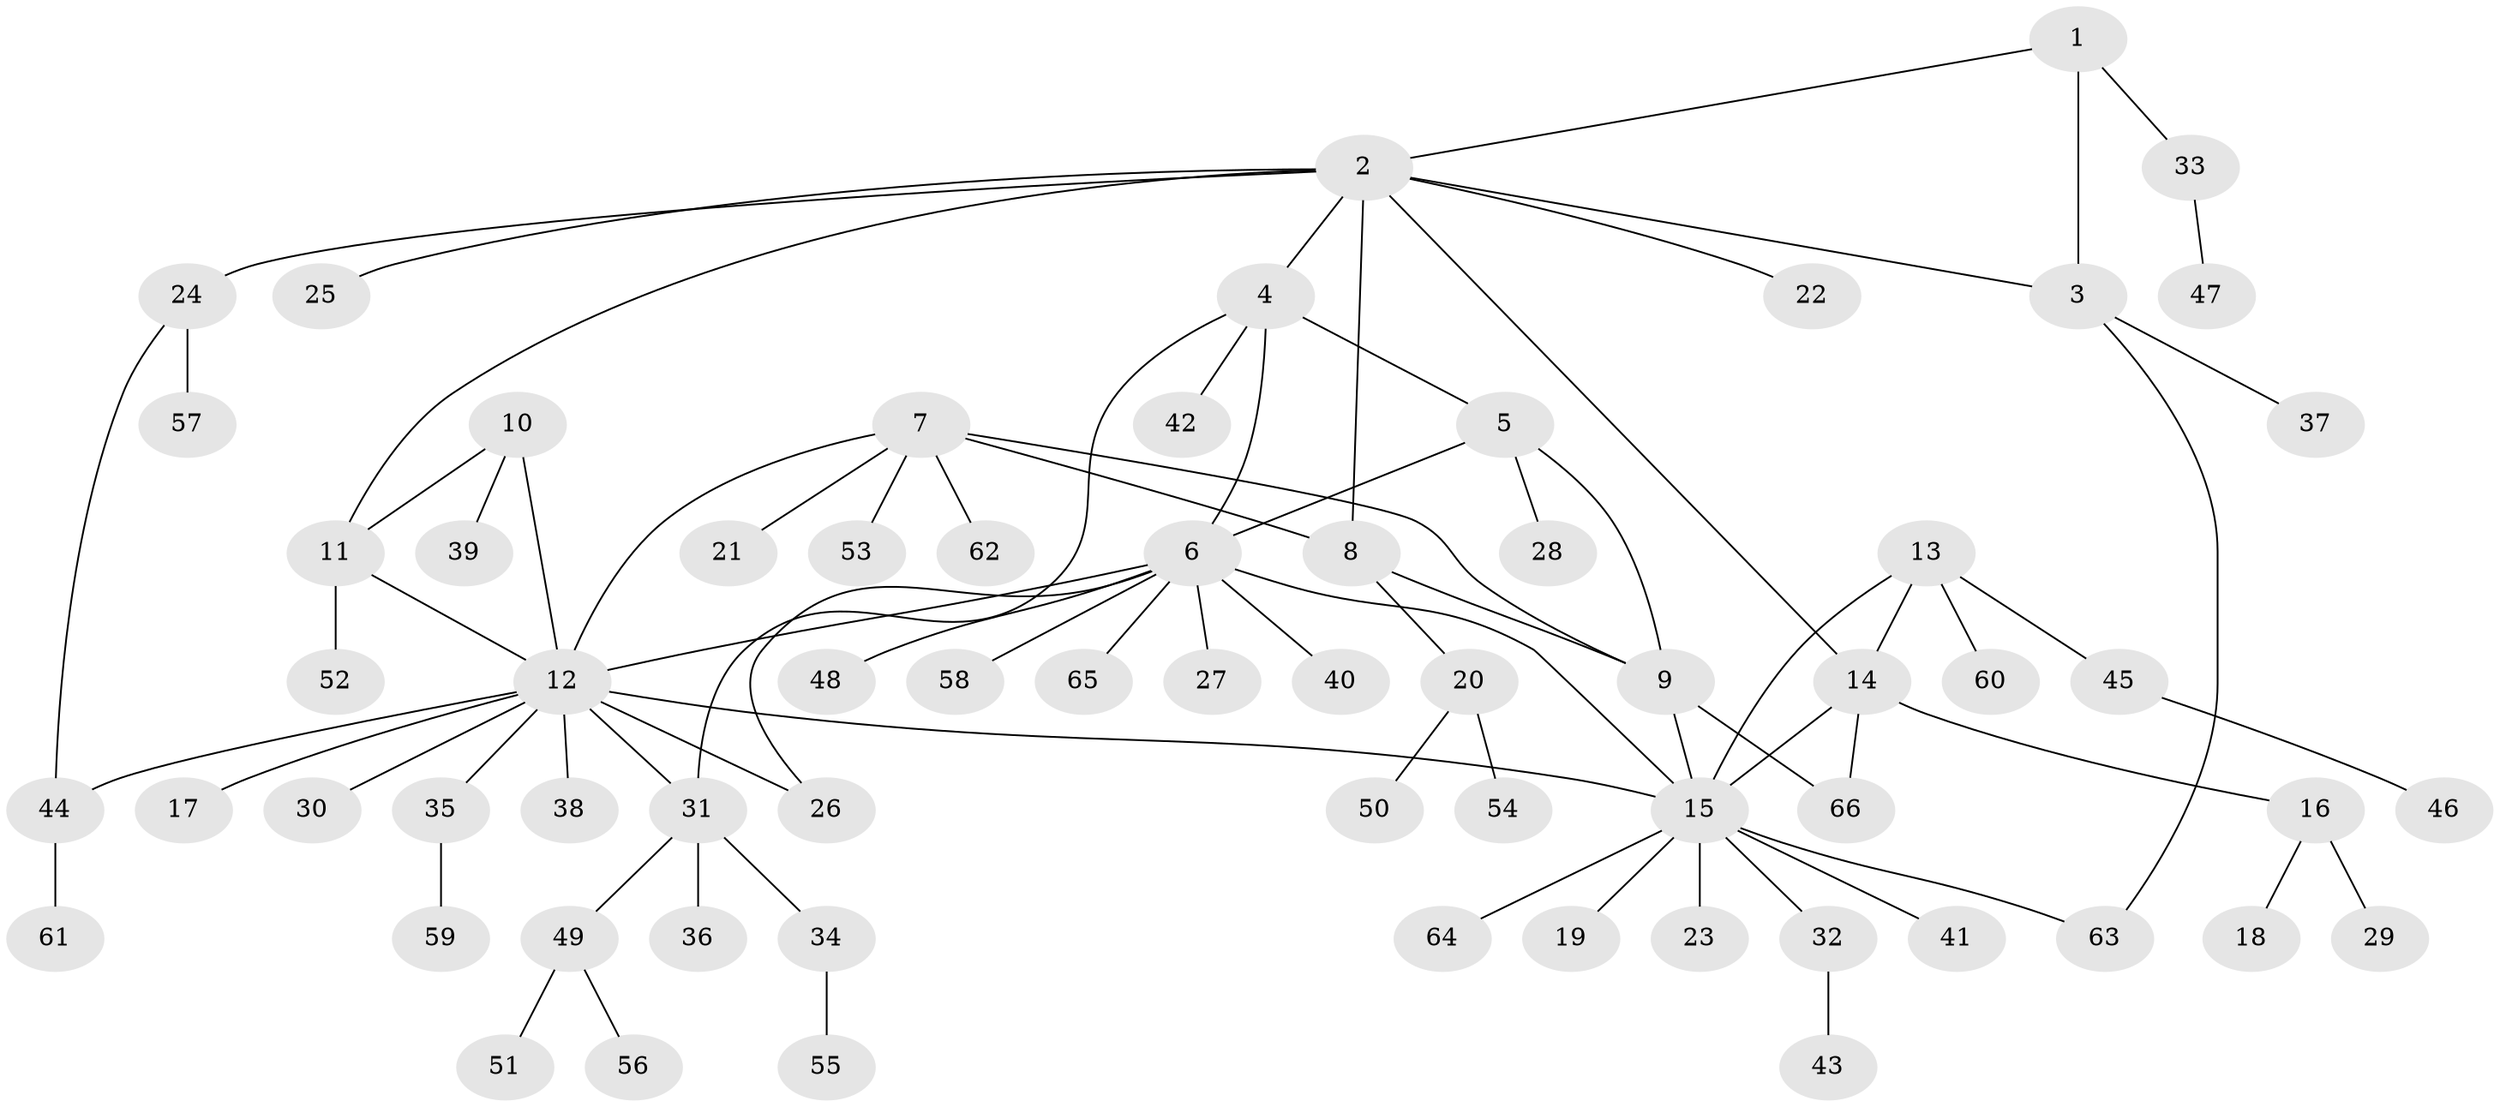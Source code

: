// coarse degree distribution, {4: 0.10638297872340426, 9: 0.0425531914893617, 3: 0.02127659574468085, 6: 0.02127659574468085, 2: 0.1702127659574468, 13: 0.02127659574468085, 5: 0.02127659574468085, 10: 0.02127659574468085, 1: 0.574468085106383}
// Generated by graph-tools (version 1.1) at 2025/42/03/06/25 10:42:10]
// undirected, 66 vertices, 81 edges
graph export_dot {
graph [start="1"]
  node [color=gray90,style=filled];
  1;
  2;
  3;
  4;
  5;
  6;
  7;
  8;
  9;
  10;
  11;
  12;
  13;
  14;
  15;
  16;
  17;
  18;
  19;
  20;
  21;
  22;
  23;
  24;
  25;
  26;
  27;
  28;
  29;
  30;
  31;
  32;
  33;
  34;
  35;
  36;
  37;
  38;
  39;
  40;
  41;
  42;
  43;
  44;
  45;
  46;
  47;
  48;
  49;
  50;
  51;
  52;
  53;
  54;
  55;
  56;
  57;
  58;
  59;
  60;
  61;
  62;
  63;
  64;
  65;
  66;
  1 -- 2;
  1 -- 3;
  1 -- 33;
  2 -- 3;
  2 -- 4;
  2 -- 8;
  2 -- 11;
  2 -- 14;
  2 -- 22;
  2 -- 24;
  2 -- 25;
  3 -- 37;
  3 -- 63;
  4 -- 5;
  4 -- 6;
  4 -- 31;
  4 -- 42;
  5 -- 6;
  5 -- 9;
  5 -- 28;
  6 -- 12;
  6 -- 15;
  6 -- 26;
  6 -- 27;
  6 -- 40;
  6 -- 48;
  6 -- 58;
  6 -- 65;
  7 -- 8;
  7 -- 9;
  7 -- 12;
  7 -- 21;
  7 -- 53;
  7 -- 62;
  8 -- 9;
  8 -- 20;
  9 -- 15;
  9 -- 66;
  10 -- 11;
  10 -- 12;
  10 -- 39;
  11 -- 12;
  11 -- 52;
  12 -- 15;
  12 -- 17;
  12 -- 26;
  12 -- 30;
  12 -- 31;
  12 -- 35;
  12 -- 38;
  12 -- 44;
  13 -- 14;
  13 -- 15;
  13 -- 45;
  13 -- 60;
  14 -- 15;
  14 -- 16;
  14 -- 66;
  15 -- 19;
  15 -- 23;
  15 -- 32;
  15 -- 41;
  15 -- 63;
  15 -- 64;
  16 -- 18;
  16 -- 29;
  20 -- 50;
  20 -- 54;
  24 -- 44;
  24 -- 57;
  31 -- 34;
  31 -- 36;
  31 -- 49;
  32 -- 43;
  33 -- 47;
  34 -- 55;
  35 -- 59;
  44 -- 61;
  45 -- 46;
  49 -- 51;
  49 -- 56;
}
